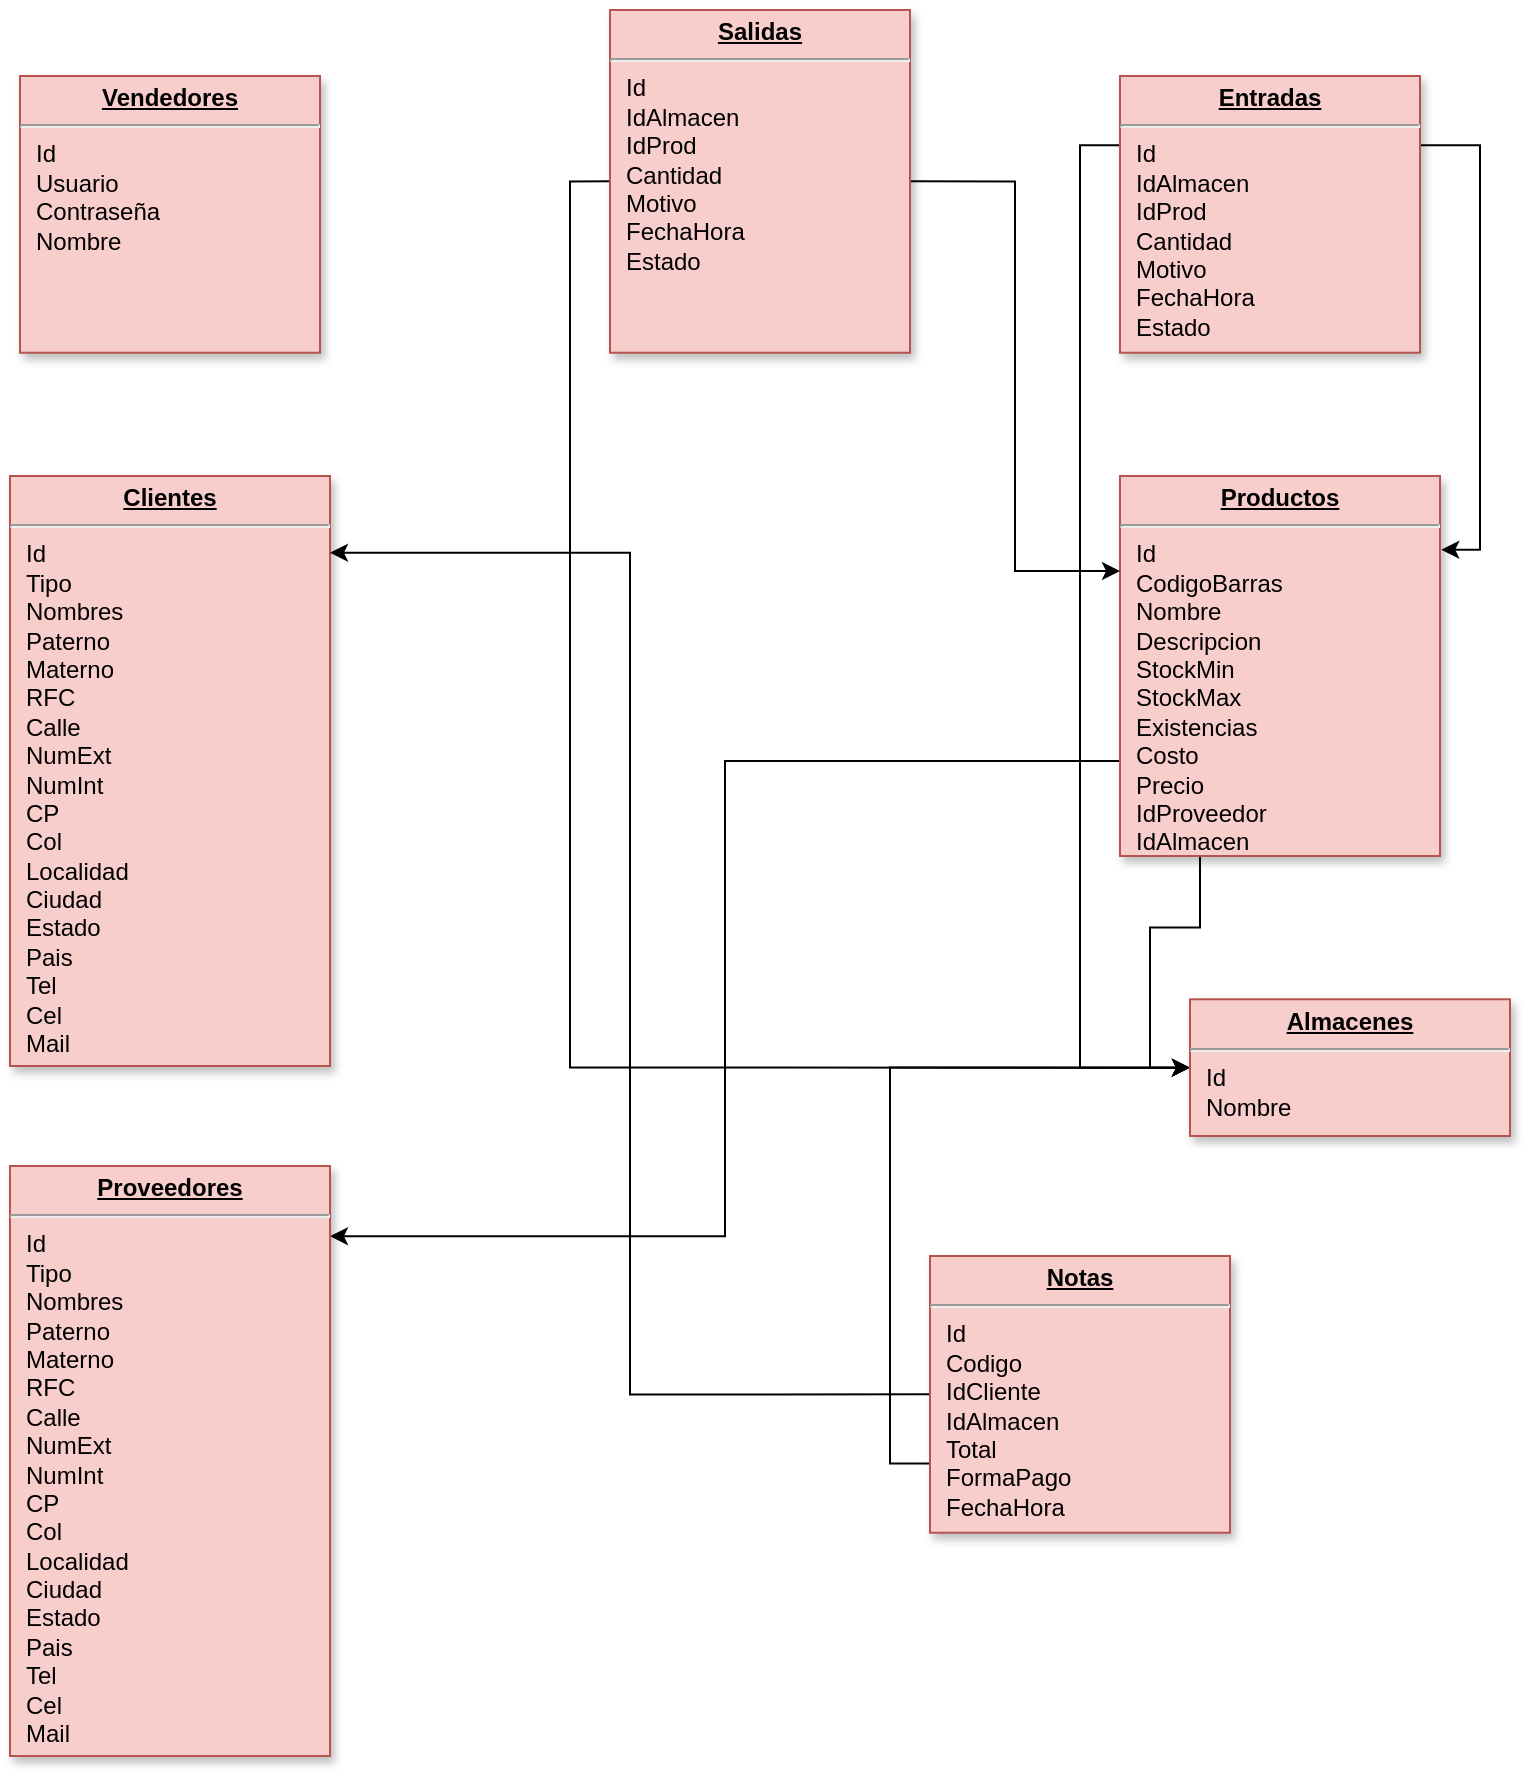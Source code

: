 <mxfile version="12.9.14" type="device"><diagram name="Page-1" id="efa7a0a1-bf9b-a30e-e6df-94a7791c09e9"><mxGraphModel dx="1965" dy="1365" grid="1" gridSize="10" guides="1" tooltips="1" connect="1" arrows="1" fold="1" page="1" pageScale="1" pageWidth="826" pageHeight="1169" background="#ffffff" math="0" shadow="0"><root><mxCell id="0"/><mxCell id="1" parent="0"/><mxCell id="21" value="&lt;p style=&quot;margin: 0px ; margin-top: 4px ; text-align: center ; text-decoration: underline&quot;&gt;&lt;strong&gt;Clientes&lt;/strong&gt;&lt;/p&gt;&lt;hr&gt;&lt;p style=&quot;margin: 0px ; margin-left: 8px&quot;&gt;Id&lt;/p&gt;&lt;p style=&quot;margin: 0px ; margin-left: 8px&quot;&gt;Tipo&lt;/p&gt;&lt;p style=&quot;margin: 0px ; margin-left: 8px&quot;&gt;Nombres&lt;/p&gt;&lt;p style=&quot;margin: 0px ; margin-left: 8px&quot;&gt;Paterno&lt;/p&gt;&lt;p style=&quot;margin: 0px ; margin-left: 8px&quot;&gt;Materno&lt;/p&gt;&lt;p style=&quot;margin: 0px ; margin-left: 8px&quot;&gt;RFC&lt;/p&gt;&lt;p style=&quot;margin: 0px ; margin-left: 8px&quot;&gt;Calle&lt;/p&gt;&lt;p style=&quot;margin: 0px ; margin-left: 8px&quot;&gt;NumExt&lt;/p&gt;&lt;p style=&quot;margin: 0px ; margin-left: 8px&quot;&gt;NumInt&lt;/p&gt;&lt;p style=&quot;margin: 0px ; margin-left: 8px&quot;&gt;CP&lt;/p&gt;&lt;p style=&quot;margin: 0px ; margin-left: 8px&quot;&gt;Col&lt;/p&gt;&lt;p style=&quot;margin: 0px ; margin-left: 8px&quot;&gt;Localidad&lt;/p&gt;&lt;p style=&quot;margin: 0px ; margin-left: 8px&quot;&gt;Ciudad&lt;/p&gt;&lt;p style=&quot;margin: 0px ; margin-left: 8px&quot;&gt;Estado&lt;/p&gt;&lt;p style=&quot;margin: 0px ; margin-left: 8px&quot;&gt;Pais&lt;/p&gt;&lt;p style=&quot;margin: 0px ; margin-left: 8px&quot;&gt;Tel&lt;/p&gt;&lt;p style=&quot;margin: 0px ; margin-left: 8px&quot;&gt;Cel&lt;/p&gt;&lt;p style=&quot;margin: 0px ; margin-left: 8px&quot;&gt;Mail&lt;/p&gt;" style="verticalAlign=top;align=left;overflow=fill;fontSize=12;fontFamily=Helvetica;html=1;strokeColor=#b85450;shadow=1;fillColor=#f8cecc;" parent="1" vertex="1"><mxGeometry x="38" y="381" width="160" height="295" as="geometry"/></mxCell><mxCell id="NMVQOw1-D6Rm9sViYA7S-114" style="edgeStyle=orthogonalEdgeStyle;rounded=0;orthogonalLoop=1;jettySize=auto;html=1;exitX=0.5;exitY=1;exitDx=0;exitDy=0;fillColor=#f8cecc;strokeColor=#b85450;" edge="1" parent="1" source="25" target="25"><mxGeometry relative="1" as="geometry"/></mxCell><mxCell id="NMVQOw1-D6Rm9sViYA7S-125" style="edgeStyle=orthogonalEdgeStyle;rounded=0;orthogonalLoop=1;jettySize=auto;html=1;exitX=0;exitY=0.25;exitDx=0;exitDy=0;entryX=0;entryY=0.5;entryDx=0;entryDy=0;" edge="1" parent="1" source="NMVQOw1-D6Rm9sViYA7S-115" target="25"><mxGeometry relative="1" as="geometry"/></mxCell><mxCell id="NMVQOw1-D6Rm9sViYA7S-133" style="edgeStyle=orthogonalEdgeStyle;rounded=0;orthogonalLoop=1;jettySize=auto;html=1;exitX=1;exitY=0.25;exitDx=0;exitDy=0;entryX=1.004;entryY=0.194;entryDx=0;entryDy=0;entryPerimeter=0;" edge="1" parent="1" source="NMVQOw1-D6Rm9sViYA7S-115" target="NMVQOw1-D6Rm9sViYA7S-117"><mxGeometry relative="1" as="geometry"/></mxCell><mxCell id="NMVQOw1-D6Rm9sViYA7S-115" value="&lt;p style=&quot;margin: 0px ; margin-top: 4px ; text-align: center ; text-decoration: underline&quot;&gt;&lt;b&gt;Entradas&lt;/b&gt;&lt;/p&gt;&lt;hr&gt;&lt;p style=&quot;margin: 0px ; margin-left: 8px&quot;&gt;Id&lt;/p&gt;&lt;p style=&quot;margin: 0px ; margin-left: 8px&quot;&gt;IdAlmacen&lt;br&gt;IdProd&lt;/p&gt;&lt;p style=&quot;margin: 0px ; margin-left: 8px&quot;&gt;Cantidad&lt;/p&gt;&lt;p style=&quot;margin: 0px ; margin-left: 8px&quot;&gt;Motivo&lt;/p&gt;&lt;p style=&quot;margin: 0px ; margin-left: 8px&quot;&gt;FechaHora&lt;/p&gt;&lt;p style=&quot;margin: 0px ; margin-left: 8px&quot;&gt;Estado&lt;/p&gt;" style="verticalAlign=top;align=left;overflow=fill;fontSize=12;fontFamily=Helvetica;html=1;strokeColor=#b85450;shadow=1;fillColor=#f8cecc;" vertex="1" parent="1"><mxGeometry x="593" y="181" width="150" height="138.36" as="geometry"/></mxCell><mxCell id="NMVQOw1-D6Rm9sViYA7S-131" style="edgeStyle=orthogonalEdgeStyle;rounded=0;orthogonalLoop=1;jettySize=auto;html=1;exitX=0;exitY=0.5;exitDx=0;exitDy=0;entryX=1;entryY=0.13;entryDx=0;entryDy=0;entryPerimeter=0;" edge="1" parent="1" source="NMVQOw1-D6Rm9sViYA7S-116" target="21"><mxGeometry relative="1" as="geometry"/></mxCell><mxCell id="NMVQOw1-D6Rm9sViYA7S-132" style="edgeStyle=orthogonalEdgeStyle;rounded=0;orthogonalLoop=1;jettySize=auto;html=1;exitX=0;exitY=0.75;exitDx=0;exitDy=0;entryX=0;entryY=0.5;entryDx=0;entryDy=0;" edge="1" parent="1" source="NMVQOw1-D6Rm9sViYA7S-116" target="25"><mxGeometry relative="1" as="geometry"/></mxCell><mxCell id="NMVQOw1-D6Rm9sViYA7S-116" value="&lt;p style=&quot;margin: 0px ; margin-top: 4px ; text-align: center ; text-decoration: underline&quot;&gt;&lt;b&gt;Notas&lt;/b&gt;&lt;/p&gt;&lt;hr&gt;&lt;p style=&quot;margin: 0px ; margin-left: 8px&quot;&gt;Id&lt;/p&gt;&lt;p style=&quot;margin: 0px ; margin-left: 8px&quot;&gt;Codigo&lt;/p&gt;&lt;p style=&quot;margin: 0px ; margin-left: 8px&quot;&gt;IdCliente&lt;/p&gt;&lt;p style=&quot;margin: 0px ; margin-left: 8px&quot;&gt;IdAlmacen&lt;/p&gt;&lt;p style=&quot;margin: 0px ; margin-left: 8px&quot;&gt;Total&lt;/p&gt;&lt;p style=&quot;margin: 0px ; margin-left: 8px&quot;&gt;FormaPago&lt;/p&gt;&lt;p style=&quot;margin: 0px ; margin-left: 8px&quot;&gt;FechaHora&lt;/p&gt;" style="verticalAlign=top;align=left;overflow=fill;fontSize=12;fontFamily=Helvetica;html=1;strokeColor=#b85450;shadow=1;fillColor=#f8cecc;" vertex="1" parent="1"><mxGeometry x="498" y="771" width="150" height="138.36" as="geometry"/></mxCell><mxCell id="NMVQOw1-D6Rm9sViYA7S-127" style="edgeStyle=orthogonalEdgeStyle;rounded=0;orthogonalLoop=1;jettySize=auto;html=1;exitX=0;exitY=0.75;exitDx=0;exitDy=0;entryX=1;entryY=0.119;entryDx=0;entryDy=0;entryPerimeter=0;" edge="1" parent="1" source="NMVQOw1-D6Rm9sViYA7S-117" target="NMVQOw1-D6Rm9sViYA7S-118"><mxGeometry relative="1" as="geometry"/></mxCell><mxCell id="NMVQOw1-D6Rm9sViYA7S-128" style="edgeStyle=orthogonalEdgeStyle;rounded=0;orthogonalLoop=1;jettySize=auto;html=1;exitX=0.25;exitY=1;exitDx=0;exitDy=0;entryX=0;entryY=0.5;entryDx=0;entryDy=0;" edge="1" parent="1" source="NMVQOw1-D6Rm9sViYA7S-117" target="25"><mxGeometry relative="1" as="geometry"/></mxCell><mxCell id="NMVQOw1-D6Rm9sViYA7S-117" value="&lt;p style=&quot;margin: 0px ; margin-top: 4px ; text-align: center ; text-decoration: underline&quot;&gt;&lt;b&gt;Productos&lt;/b&gt;&lt;/p&gt;&lt;hr&gt;&lt;p style=&quot;margin: 0px ; margin-left: 8px&quot;&gt;Id&lt;/p&gt;&lt;p style=&quot;margin: 0px ; margin-left: 8px&quot;&gt;CodigoBarras&lt;/p&gt;&lt;p style=&quot;margin: 0px ; margin-left: 8px&quot;&gt;Nombre&lt;/p&gt;&lt;p style=&quot;margin: 0px ; margin-left: 8px&quot;&gt;Descripcion&lt;/p&gt;&lt;p style=&quot;margin: 0px ; margin-left: 8px&quot;&gt;StockMin&lt;/p&gt;&lt;p style=&quot;margin: 0px ; margin-left: 8px&quot;&gt;StockMax&lt;/p&gt;&lt;p style=&quot;margin: 0px ; margin-left: 8px&quot;&gt;Existencias&lt;/p&gt;&lt;p style=&quot;margin: 0px ; margin-left: 8px&quot;&gt;Costo&lt;/p&gt;&lt;p style=&quot;margin: 0px ; margin-left: 8px&quot;&gt;Precio&lt;/p&gt;&lt;p style=&quot;margin: 0px ; margin-left: 8px&quot;&gt;IdProveedor&lt;/p&gt;&lt;p style=&quot;margin: 0px ; margin-left: 8px&quot;&gt;IdAlmacen&lt;/p&gt;" style="verticalAlign=top;align=left;overflow=fill;fontSize=12;fontFamily=Helvetica;html=1;strokeColor=#b85450;shadow=1;fillColor=#f8cecc;" vertex="1" parent="1"><mxGeometry x="593" y="381" width="160" height="190" as="geometry"/></mxCell><mxCell id="NMVQOw1-D6Rm9sViYA7S-118" value="&lt;p style=&quot;margin: 0px ; margin-top: 4px ; text-align: center ; text-decoration: underline&quot;&gt;&lt;strong&gt;Proveedores&lt;/strong&gt;&lt;/p&gt;&lt;hr&gt;&lt;p style=&quot;margin: 0px ; margin-left: 8px&quot;&gt;Id&lt;/p&gt;&lt;p style=&quot;margin: 0px ; margin-left: 8px&quot;&gt;Tipo&lt;/p&gt;&lt;p style=&quot;margin: 0px ; margin-left: 8px&quot;&gt;Nombres&lt;/p&gt;&lt;p style=&quot;margin: 0px ; margin-left: 8px&quot;&gt;Paterno&lt;/p&gt;&lt;p style=&quot;margin: 0px ; margin-left: 8px&quot;&gt;Materno&lt;/p&gt;&lt;p style=&quot;margin: 0px ; margin-left: 8px&quot;&gt;RFC&lt;/p&gt;&lt;p style=&quot;margin: 0px ; margin-left: 8px&quot;&gt;Calle&lt;/p&gt;&lt;p style=&quot;margin: 0px ; margin-left: 8px&quot;&gt;NumExt&lt;/p&gt;&lt;p style=&quot;margin: 0px ; margin-left: 8px&quot;&gt;NumInt&lt;/p&gt;&lt;p style=&quot;margin: 0px ; margin-left: 8px&quot;&gt;CP&lt;/p&gt;&lt;p style=&quot;margin: 0px ; margin-left: 8px&quot;&gt;Col&lt;/p&gt;&lt;p style=&quot;margin: 0px ; margin-left: 8px&quot;&gt;Localidad&lt;/p&gt;&lt;p style=&quot;margin: 0px ; margin-left: 8px&quot;&gt;Ciudad&lt;/p&gt;&lt;p style=&quot;margin: 0px ; margin-left: 8px&quot;&gt;Estado&lt;/p&gt;&lt;p style=&quot;margin: 0px ; margin-left: 8px&quot;&gt;Pais&lt;/p&gt;&lt;p style=&quot;margin: 0px ; margin-left: 8px&quot;&gt;Tel&lt;/p&gt;&lt;p style=&quot;margin: 0px ; margin-left: 8px&quot;&gt;Cel&lt;/p&gt;&lt;p style=&quot;margin: 0px ; margin-left: 8px&quot;&gt;Mail&lt;/p&gt;" style="verticalAlign=top;align=left;overflow=fill;fontSize=12;fontFamily=Helvetica;html=1;strokeColor=#b85450;shadow=1;fillColor=#f8cecc;" vertex="1" parent="1"><mxGeometry x="38" y="726" width="160" height="295" as="geometry"/></mxCell><mxCell id="NMVQOw1-D6Rm9sViYA7S-123" style="edgeStyle=orthogonalEdgeStyle;rounded=0;orthogonalLoop=1;jettySize=auto;html=1;exitX=0;exitY=0.5;exitDx=0;exitDy=0;entryX=0;entryY=0.5;entryDx=0;entryDy=0;" edge="1" parent="1" source="NMVQOw1-D6Rm9sViYA7S-119" target="25"><mxGeometry relative="1" as="geometry"/></mxCell><mxCell id="NMVQOw1-D6Rm9sViYA7S-130" style="edgeStyle=orthogonalEdgeStyle;rounded=0;orthogonalLoop=1;jettySize=auto;html=1;exitX=1;exitY=0.5;exitDx=0;exitDy=0;entryX=0;entryY=0.25;entryDx=0;entryDy=0;" edge="1" parent="1" source="NMVQOw1-D6Rm9sViYA7S-119" target="NMVQOw1-D6Rm9sViYA7S-117"><mxGeometry relative="1" as="geometry"/></mxCell><mxCell id="NMVQOw1-D6Rm9sViYA7S-119" value="&lt;p style=&quot;margin: 0px ; margin-top: 4px ; text-align: center ; text-decoration: underline&quot;&gt;&lt;b&gt;Salidas&lt;/b&gt;&lt;/p&gt;&lt;hr&gt;&lt;p style=&quot;margin: 0px ; margin-left: 8px&quot;&gt;Id&lt;/p&gt;&lt;p style=&quot;margin: 0px ; margin-left: 8px&quot;&gt;IdAlmacen&lt;br&gt;IdProd&lt;/p&gt;&lt;p style=&quot;margin: 0px ; margin-left: 8px&quot;&gt;Cantidad&lt;/p&gt;&lt;p style=&quot;margin: 0px ; margin-left: 8px&quot;&gt;Motivo&lt;/p&gt;&lt;p style=&quot;margin: 0px ; margin-left: 8px&quot;&gt;FechaHora&lt;/p&gt;&lt;p style=&quot;margin: 0px ; margin-left: 8px&quot;&gt;Estado&lt;/p&gt;" style="verticalAlign=top;align=left;overflow=fill;fontSize=12;fontFamily=Helvetica;html=1;strokeColor=#b85450;shadow=1;fillColor=#f8cecc;" vertex="1" parent="1"><mxGeometry x="338" y="148" width="150" height="171.36" as="geometry"/></mxCell><mxCell id="NMVQOw1-D6Rm9sViYA7S-120" value="&lt;p style=&quot;margin: 0px ; margin-top: 4px ; text-align: center ; text-decoration: underline&quot;&gt;&lt;b&gt;Vendedores&lt;/b&gt;&lt;/p&gt;&lt;hr&gt;&lt;p style=&quot;margin: 0px ; margin-left: 8px&quot;&gt;Id&lt;/p&gt;&lt;p style=&quot;margin: 0px ; margin-left: 8px&quot;&gt;Usuario&lt;/p&gt;&lt;p style=&quot;margin: 0px ; margin-left: 8px&quot;&gt;Contraseña&lt;/p&gt;&lt;p style=&quot;margin: 0px ; margin-left: 8px&quot;&gt;Nombre&lt;/p&gt;" style="verticalAlign=top;align=left;overflow=fill;fontSize=12;fontFamily=Helvetica;html=1;strokeColor=#b85450;shadow=1;fillColor=#f8cecc;" vertex="1" parent="1"><mxGeometry x="43" y="181" width="150" height="138.36" as="geometry"/></mxCell><mxCell id="25" value="&lt;p style=&quot;margin: 0px ; margin-top: 4px ; text-align: center ; text-decoration: underline&quot;&gt;&lt;strong&gt;Almacenes&lt;/strong&gt;&lt;/p&gt;&lt;hr&gt;&lt;p style=&quot;margin: 0px ; margin-left: 8px&quot;&gt;Id&lt;/p&gt;&lt;p style=&quot;margin: 0px ; margin-left: 8px&quot;&gt;Nombre&lt;/p&gt;" style="verticalAlign=top;align=left;overflow=fill;fontSize=12;fontFamily=Helvetica;html=1;strokeColor=#b85450;shadow=1;fillColor=#f8cecc;" parent="1" vertex="1"><mxGeometry x="628" y="642.64" width="160" height="68.36" as="geometry"/></mxCell></root></mxGraphModel></diagram></mxfile>